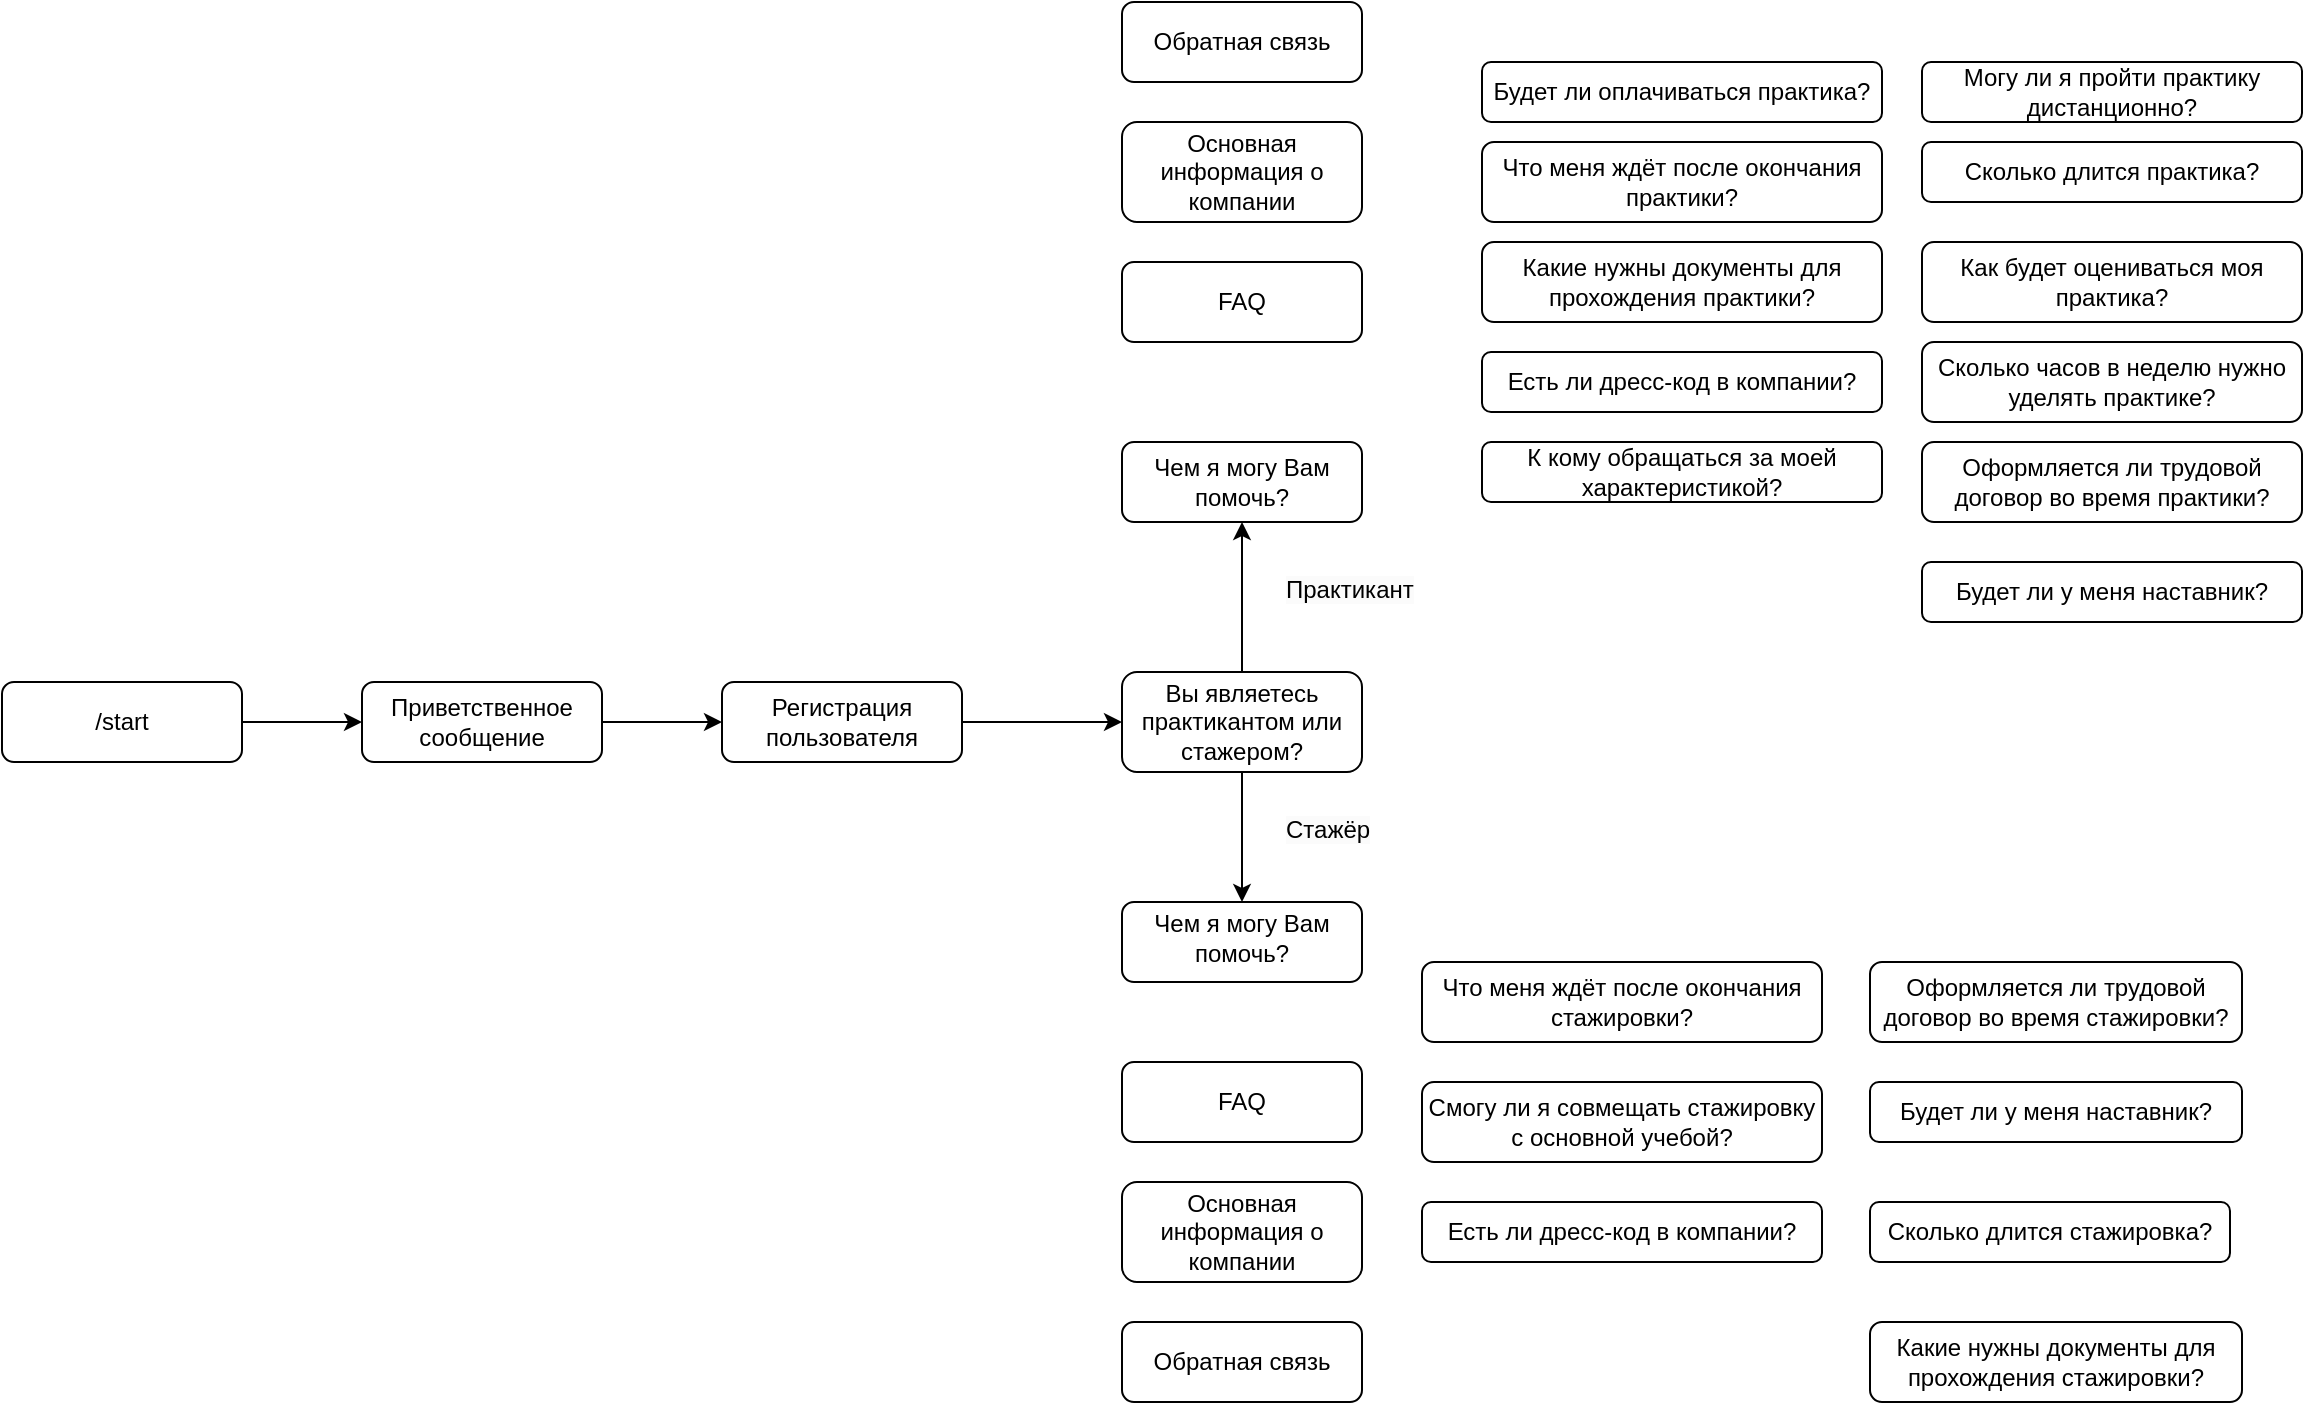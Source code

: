 <mxfile version="21.6.2" type="github">
  <diagram id="C5RBs43oDa-KdzZeNtuy" name="Page-1">
    <mxGraphModel dx="1822" dy="1778" grid="1" gridSize="10" guides="1" tooltips="1" connect="1" arrows="1" fold="1" page="1" pageScale="1" pageWidth="827" pageHeight="1169" math="0" shadow="0">
      <root>
        <mxCell id="WIyWlLk6GJQsqaUBKTNV-0" />
        <mxCell id="WIyWlLk6GJQsqaUBKTNV-1" parent="WIyWlLk6GJQsqaUBKTNV-0" />
        <mxCell id="pHiq1aRlmZDNOrV165wX-13" value="" style="edgeStyle=orthogonalEdgeStyle;rounded=0;orthogonalLoop=1;jettySize=auto;html=1;" edge="1" parent="WIyWlLk6GJQsqaUBKTNV-1" source="WIyWlLk6GJQsqaUBKTNV-3" target="pHiq1aRlmZDNOrV165wX-4">
          <mxGeometry relative="1" as="geometry" />
        </mxCell>
        <mxCell id="WIyWlLk6GJQsqaUBKTNV-3" value="/start" style="rounded=1;whiteSpace=wrap;html=1;fontSize=12;glass=0;strokeWidth=1;shadow=0;" parent="WIyWlLk6GJQsqaUBKTNV-1" vertex="1">
          <mxGeometry x="-760" y="320" width="120" height="40" as="geometry" />
        </mxCell>
        <mxCell id="WIyWlLk6GJQsqaUBKTNV-7" value="Чем я могу Вам помочь?" style="rounded=1;whiteSpace=wrap;html=1;fontSize=12;glass=0;strokeWidth=1;shadow=0;" parent="WIyWlLk6GJQsqaUBKTNV-1" vertex="1">
          <mxGeometry x="-200" y="200" width="120" height="40" as="geometry" />
        </mxCell>
        <mxCell id="pHiq1aRlmZDNOrV165wX-16" value="" style="edgeStyle=orthogonalEdgeStyle;rounded=0;orthogonalLoop=1;jettySize=auto;html=1;" edge="1" parent="WIyWlLk6GJQsqaUBKTNV-1" source="pHiq1aRlmZDNOrV165wX-3" target="pHiq1aRlmZDNOrV165wX-15">
          <mxGeometry relative="1" as="geometry" />
        </mxCell>
        <mxCell id="pHiq1aRlmZDNOrV165wX-3" value="Регистрация пользователя" style="rounded=1;whiteSpace=wrap;html=1;" vertex="1" parent="WIyWlLk6GJQsqaUBKTNV-1">
          <mxGeometry x="-400" y="320" width="120" height="40" as="geometry" />
        </mxCell>
        <mxCell id="pHiq1aRlmZDNOrV165wX-12" value="" style="edgeStyle=orthogonalEdgeStyle;rounded=0;orthogonalLoop=1;jettySize=auto;html=1;" edge="1" parent="WIyWlLk6GJQsqaUBKTNV-1" source="pHiq1aRlmZDNOrV165wX-4" target="pHiq1aRlmZDNOrV165wX-3">
          <mxGeometry relative="1" as="geometry" />
        </mxCell>
        <mxCell id="pHiq1aRlmZDNOrV165wX-4" value="Приветственное сообщение" style="rounded=1;whiteSpace=wrap;html=1;" vertex="1" parent="WIyWlLk6GJQsqaUBKTNV-1">
          <mxGeometry x="-580" y="320" width="120" height="40" as="geometry" />
        </mxCell>
        <mxCell id="pHiq1aRlmZDNOrV165wX-6" value="Чем я могу Вам помочь?" style="rounded=1;whiteSpace=wrap;html=1;shadow=0;strokeWidth=1;spacing=6;spacingTop=-4;" vertex="1" parent="WIyWlLk6GJQsqaUBKTNV-1">
          <mxGeometry x="-200" y="430" width="120" height="40" as="geometry" />
        </mxCell>
        <mxCell id="pHiq1aRlmZDNOrV165wX-8" value="&lt;span style=&quot;color: rgb(0, 0, 0); font-family: Helvetica; font-size: 12px; font-style: normal; font-variant-ligatures: normal; font-variant-caps: normal; font-weight: 400; letter-spacing: normal; orphans: 2; text-align: center; text-indent: 0px; text-transform: none; widows: 2; word-spacing: 0px; -webkit-text-stroke-width: 0px; background-color: rgb(251, 251, 251); text-decoration-thickness: initial; text-decoration-style: initial; text-decoration-color: initial; float: none; display: inline !important;&quot;&gt;Практикант&lt;/span&gt;" style="text;whiteSpace=wrap;html=1;" vertex="1" parent="WIyWlLk6GJQsqaUBKTNV-1">
          <mxGeometry x="-120" y="260" width="190" height="40" as="geometry" />
        </mxCell>
        <mxCell id="pHiq1aRlmZDNOrV165wX-10" value="&lt;span style=&quot;color: rgb(0, 0, 0); font-family: Helvetica; font-size: 12px; font-style: normal; font-variant-ligatures: normal; font-variant-caps: normal; font-weight: 400; letter-spacing: normal; orphans: 2; text-align: center; text-indent: 0px; text-transform: none; widows: 2; word-spacing: 0px; -webkit-text-stroke-width: 0px; background-color: rgb(251, 251, 251); text-decoration-thickness: initial; text-decoration-style: initial; text-decoration-color: initial; float: none; display: inline !important;&quot;&gt;Стажёр&lt;/span&gt;" style="text;whiteSpace=wrap;html=1;" vertex="1" parent="WIyWlLk6GJQsqaUBKTNV-1">
          <mxGeometry x="-120" y="380" width="190" height="40" as="geometry" />
        </mxCell>
        <mxCell id="pHiq1aRlmZDNOrV165wX-19" value="" style="edgeStyle=orthogonalEdgeStyle;rounded=0;orthogonalLoop=1;jettySize=auto;html=1;" edge="1" parent="WIyWlLk6GJQsqaUBKTNV-1" source="pHiq1aRlmZDNOrV165wX-15" target="WIyWlLk6GJQsqaUBKTNV-7">
          <mxGeometry relative="1" as="geometry" />
        </mxCell>
        <mxCell id="pHiq1aRlmZDNOrV165wX-20" value="" style="edgeStyle=orthogonalEdgeStyle;rounded=0;orthogonalLoop=1;jettySize=auto;html=1;" edge="1" parent="WIyWlLk6GJQsqaUBKTNV-1" source="pHiq1aRlmZDNOrV165wX-15" target="pHiq1aRlmZDNOrV165wX-6">
          <mxGeometry relative="1" as="geometry" />
        </mxCell>
        <mxCell id="pHiq1aRlmZDNOrV165wX-15" value="Вы являетесь практикантом или стажером?" style="rounded=1;whiteSpace=wrap;html=1;" vertex="1" parent="WIyWlLk6GJQsqaUBKTNV-1">
          <mxGeometry x="-200" y="315" width="120" height="50" as="geometry" />
        </mxCell>
        <mxCell id="pHiq1aRlmZDNOrV165wX-21" value="FAQ" style="rounded=1;whiteSpace=wrap;html=1;" vertex="1" parent="WIyWlLk6GJQsqaUBKTNV-1">
          <mxGeometry x="-200" y="110" width="120" height="40" as="geometry" />
        </mxCell>
        <mxCell id="pHiq1aRlmZDNOrV165wX-22" value="Будет ли оплачиваться практика?" style="rounded=1;whiteSpace=wrap;html=1;" vertex="1" parent="WIyWlLk6GJQsqaUBKTNV-1">
          <mxGeometry x="-20" y="10" width="200" height="30" as="geometry" />
        </mxCell>
        <mxCell id="pHiq1aRlmZDNOrV165wX-23" value="Что меня ждёт после окончания практики?" style="rounded=1;whiteSpace=wrap;html=1;" vertex="1" parent="WIyWlLk6GJQsqaUBKTNV-1">
          <mxGeometry x="-20" y="50" width="200" height="40" as="geometry" />
        </mxCell>
        <mxCell id="pHiq1aRlmZDNOrV165wX-24" value="Сколько часов в неделю нужно уделять практике?" style="rounded=1;whiteSpace=wrap;html=1;" vertex="1" parent="WIyWlLk6GJQsqaUBKTNV-1">
          <mxGeometry x="200" y="150" width="190" height="40" as="geometry" />
        </mxCell>
        <mxCell id="pHiq1aRlmZDNOrV165wX-25" value="Сколько длится стажировка?" style="rounded=1;whiteSpace=wrap;html=1;" vertex="1" parent="WIyWlLk6GJQsqaUBKTNV-1">
          <mxGeometry x="174" y="580" width="180" height="30" as="geometry" />
        </mxCell>
        <mxCell id="pHiq1aRlmZDNOrV165wX-26" value="Как будет оцениваться моя практика?" style="rounded=1;whiteSpace=wrap;html=1;" vertex="1" parent="WIyWlLk6GJQsqaUBKTNV-1">
          <mxGeometry x="200" y="100" width="190" height="40" as="geometry" />
        </mxCell>
        <mxCell id="pHiq1aRlmZDNOrV165wX-27" value="К кому обращаться за моей характеристикой?" style="rounded=1;whiteSpace=wrap;html=1;" vertex="1" parent="WIyWlLk6GJQsqaUBKTNV-1">
          <mxGeometry x="-20" y="200" width="200" height="30" as="geometry" />
        </mxCell>
        <mxCell id="pHiq1aRlmZDNOrV165wX-28" value="Смогу ли я совмещать стажировку с основной учебой?" style="rounded=1;whiteSpace=wrap;html=1;" vertex="1" parent="WIyWlLk6GJQsqaUBKTNV-1">
          <mxGeometry x="-50" y="520" width="200" height="40" as="geometry" />
        </mxCell>
        <mxCell id="pHiq1aRlmZDNOrV165wX-29" value="Что меня ждёт после окончания стажировки?" style="rounded=1;whiteSpace=wrap;html=1;" vertex="1" parent="WIyWlLk6GJQsqaUBKTNV-1">
          <mxGeometry x="-50" y="460" width="200" height="40" as="geometry" />
        </mxCell>
        <mxCell id="pHiq1aRlmZDNOrV165wX-30" value="Сколько длится практика?" style="rounded=1;whiteSpace=wrap;html=1;" vertex="1" parent="WIyWlLk6GJQsqaUBKTNV-1">
          <mxGeometry x="200" y="50" width="190" height="30" as="geometry" />
        </mxCell>
        <mxCell id="pHiq1aRlmZDNOrV165wX-31" value="Оформляется ли трудовой договор во время стажировки?" style="rounded=1;whiteSpace=wrap;html=1;" vertex="1" parent="WIyWlLk6GJQsqaUBKTNV-1">
          <mxGeometry x="174" y="460" width="186" height="40" as="geometry" />
        </mxCell>
        <mxCell id="pHiq1aRlmZDNOrV165wX-32" value="Будет ли у меня наставник?" style="rounded=1;whiteSpace=wrap;html=1;" vertex="1" parent="WIyWlLk6GJQsqaUBKTNV-1">
          <mxGeometry x="174" y="520" width="186" height="30" as="geometry" />
        </mxCell>
        <mxCell id="pHiq1aRlmZDNOrV165wX-33" value="Могу ли я пройти практику дистанционно?" style="rounded=1;whiteSpace=wrap;html=1;" vertex="1" parent="WIyWlLk6GJQsqaUBKTNV-1">
          <mxGeometry x="200" y="10" width="190" height="30" as="geometry" />
        </mxCell>
        <mxCell id="pHiq1aRlmZDNOrV165wX-34" value="Оформляется ли трудовой договор во время практики?" style="rounded=1;whiteSpace=wrap;html=1;" vertex="1" parent="WIyWlLk6GJQsqaUBKTNV-1">
          <mxGeometry x="200" y="200" width="190" height="40" as="geometry" />
        </mxCell>
        <mxCell id="pHiq1aRlmZDNOrV165wX-35" value="Есть ли дресс-код в компании?" style="rounded=1;whiteSpace=wrap;html=1;" vertex="1" parent="WIyWlLk6GJQsqaUBKTNV-1">
          <mxGeometry x="-50" y="580" width="200" height="30" as="geometry" />
        </mxCell>
        <mxCell id="pHiq1aRlmZDNOrV165wX-38" value="Есть ли дресс-код в компании?" style="rounded=1;whiteSpace=wrap;html=1;" vertex="1" parent="WIyWlLk6GJQsqaUBKTNV-1">
          <mxGeometry x="-20" y="155" width="200" height="30" as="geometry" />
        </mxCell>
        <mxCell id="pHiq1aRlmZDNOrV165wX-39" value="Будет ли у меня наставник?" style="rounded=1;whiteSpace=wrap;html=1;" vertex="1" parent="WIyWlLk6GJQsqaUBKTNV-1">
          <mxGeometry x="200" y="260" width="190" height="30" as="geometry" />
        </mxCell>
        <mxCell id="pHiq1aRlmZDNOrV165wX-40" value="Какие нужны документы для прохождения практики?" style="rounded=1;whiteSpace=wrap;html=1;" vertex="1" parent="WIyWlLk6GJQsqaUBKTNV-1">
          <mxGeometry x="-20" y="100" width="200" height="40" as="geometry" />
        </mxCell>
        <mxCell id="pHiq1aRlmZDNOrV165wX-43" value="Какие нужны документы для прохождения стажировки?" style="rounded=1;whiteSpace=wrap;html=1;" vertex="1" parent="WIyWlLk6GJQsqaUBKTNV-1">
          <mxGeometry x="174" y="640" width="186" height="40" as="geometry" />
        </mxCell>
        <mxCell id="pHiq1aRlmZDNOrV165wX-46" value="FAQ" style="rounded=1;whiteSpace=wrap;html=1;" vertex="1" parent="WIyWlLk6GJQsqaUBKTNV-1">
          <mxGeometry x="-200" y="510" width="120" height="40" as="geometry" />
        </mxCell>
        <mxCell id="pHiq1aRlmZDNOrV165wX-47" value="Основная информация о компании" style="rounded=1;whiteSpace=wrap;html=1;" vertex="1" parent="WIyWlLk6GJQsqaUBKTNV-1">
          <mxGeometry x="-200" y="40" width="120" height="50" as="geometry" />
        </mxCell>
        <mxCell id="pHiq1aRlmZDNOrV165wX-48" value="Основная информация о компании" style="rounded=1;whiteSpace=wrap;html=1;" vertex="1" parent="WIyWlLk6GJQsqaUBKTNV-1">
          <mxGeometry x="-200" y="570" width="120" height="50" as="geometry" />
        </mxCell>
        <mxCell id="pHiq1aRlmZDNOrV165wX-50" value="Обратная связь" style="rounded=1;whiteSpace=wrap;html=1;" vertex="1" parent="WIyWlLk6GJQsqaUBKTNV-1">
          <mxGeometry x="-200" y="-20" width="120" height="40" as="geometry" />
        </mxCell>
        <mxCell id="pHiq1aRlmZDNOrV165wX-51" value="Обратная связь" style="rounded=1;whiteSpace=wrap;html=1;" vertex="1" parent="WIyWlLk6GJQsqaUBKTNV-1">
          <mxGeometry x="-200" y="640" width="120" height="40" as="geometry" />
        </mxCell>
      </root>
    </mxGraphModel>
  </diagram>
</mxfile>
